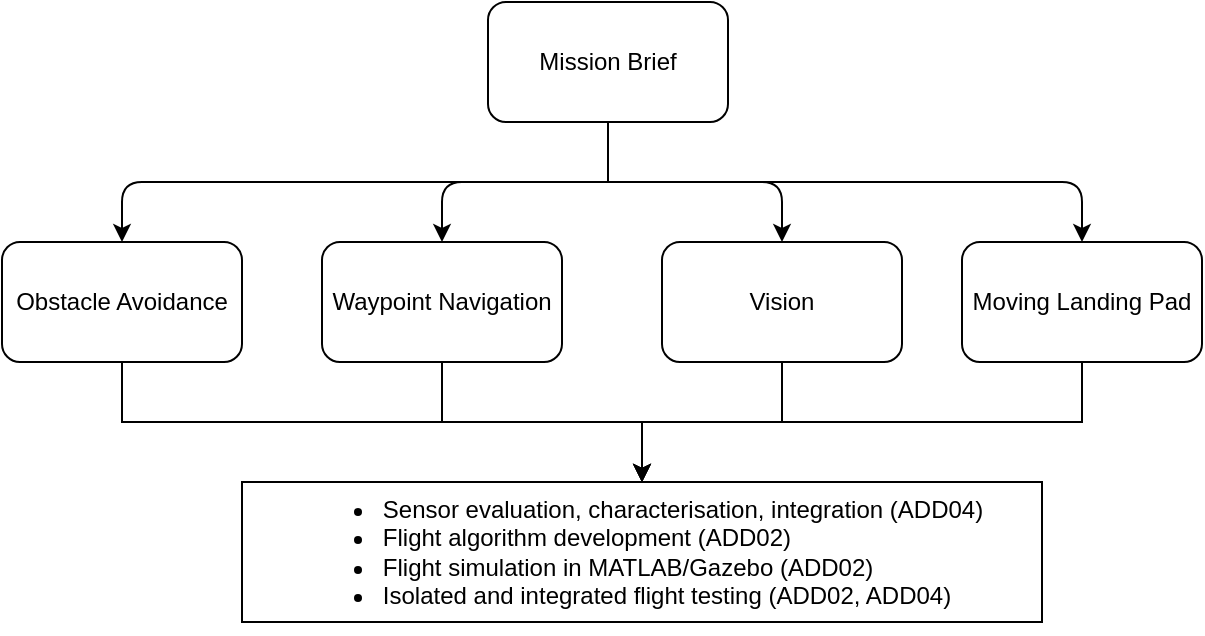 <mxfile version="10.7.7" type="github"><diagram id="D0A5wpj1kwv_f_Amhh5U" name="Page-1"><mxGraphModel dx="840" dy="404" grid="1" gridSize="10" guides="1" tooltips="1" connect="1" arrows="1" fold="1" page="1" pageScale="1" pageWidth="827" pageHeight="1169" math="0" shadow="0"><root><mxCell id="0"/><mxCell id="1" parent="0"/><mxCell id="YU5spEKKHHCM20kHeZLC-9" style="edgeStyle=none;curved=1;orthogonalLoop=1;jettySize=auto;html=1;exitX=0.5;exitY=1;exitDx=0;exitDy=0;startArrow=none;startFill=0;endArrow=none;endFill=0;strokeColor=#000000;fontSize=12;" edge="1" parent="1" source="PiP8Ng729c9WQ26DFlbT-1"><mxGeometry relative="1" as="geometry"><mxPoint x="473" y="150" as="targetPoint"/></mxGeometry></mxCell><mxCell id="PiP8Ng729c9WQ26DFlbT-1" value="Mission Brief" style="rounded=1;whiteSpace=wrap;html=1;" parent="1" vertex="1"><mxGeometry x="413" y="60" width="120" height="60" as="geometry"/></mxCell><mxCell id="PiP8Ng729c9WQ26DFlbT-3" value="Waypoint Navigation" style="rounded=1;whiteSpace=wrap;html=1;" parent="1" vertex="1"><mxGeometry x="330" y="180" width="120" height="60" as="geometry"/></mxCell><mxCell id="PiP8Ng729c9WQ26DFlbT-4" value="" style="endArrow=classic;html=1;" parent="1" edge="1"><mxGeometry width="50" height="50" relative="1" as="geometry"><mxPoint x="390" y="150" as="sourcePoint"/><mxPoint x="560" y="180" as="targetPoint"/><Array as="points"><mxPoint x="560" y="150"/></Array></mxGeometry></mxCell><mxCell id="PiP8Ng729c9WQ26DFlbT-14" style="edgeStyle=orthogonalEdgeStyle;rounded=0;orthogonalLoop=1;jettySize=auto;html=1;" parent="1" source="PiP8Ng729c9WQ26DFlbT-5" edge="1" target="p17j4Zy92m2M5ZwNcLSn-2"><mxGeometry relative="1" as="geometry"><mxPoint x="390" y="300" as="targetPoint"/><Array as="points"><mxPoint x="560" y="270"/><mxPoint x="490" y="270"/></Array></mxGeometry></mxCell><mxCell id="PiP8Ng729c9WQ26DFlbT-5" value="Vision" style="rounded=1;whiteSpace=wrap;html=1;" parent="1" vertex="1"><mxGeometry x="500" y="180" width="120" height="60" as="geometry"/></mxCell><mxCell id="PiP8Ng729c9WQ26DFlbT-6" value="" style="endArrow=classic;html=1;" parent="1" edge="1"><mxGeometry width="50" height="50" relative="1" as="geometry"><mxPoint x="390" y="150" as="sourcePoint"/><mxPoint x="230" y="180" as="targetPoint"/><Array as="points"><mxPoint x="230" y="150"/></Array></mxGeometry></mxCell><mxCell id="PiP8Ng729c9WQ26DFlbT-13" style="edgeStyle=orthogonalEdgeStyle;rounded=0;orthogonalLoop=1;jettySize=auto;html=1;exitX=0.5;exitY=1;exitDx=0;exitDy=0;entryX=0.5;entryY=0;entryDx=0;entryDy=0;" parent="1" source="PiP8Ng729c9WQ26DFlbT-7" edge="1" target="p17j4Zy92m2M5ZwNcLSn-2"><mxGeometry relative="1" as="geometry"><mxPoint x="390" y="300" as="targetPoint"/><Array as="points"><mxPoint x="230" y="270"/><mxPoint x="490" y="270"/></Array></mxGeometry></mxCell><mxCell id="PiP8Ng729c9WQ26DFlbT-7" value="Obstacle Avoidance" style="rounded=1;whiteSpace=wrap;html=1;" parent="1" vertex="1"><mxGeometry x="170" y="180" width="120" height="60" as="geometry"/></mxCell><mxCell id="p17j4Zy92m2M5ZwNcLSn-2" value="&lt;div style=&quot;text-align: left&quot;&gt;&lt;ul&gt;&lt;li&gt;Sensor evaluation, characterisation, integration (ADD04)&lt;/li&gt;&lt;li&gt;Flight algorithm development (ADD02)&lt;/li&gt;&lt;li&gt;Flight simulation in MATLAB/Gazebo (ADD02)&lt;/li&gt;&lt;li&gt;Isolated and integrated flight testing (ADD02, ADD04)&lt;/li&gt;&lt;/ul&gt;&lt;/div&gt;&lt;div style=&quot;text-align: left&quot;&gt;&lt;/div&gt;" style="html=1;" parent="1" vertex="1"><mxGeometry x="290" y="300" width="400" height="70" as="geometry"/></mxCell><mxCell id="YU5spEKKHHCM20kHeZLC-1" value="" style="endArrow=classic;html=1;" edge="1" parent="1"><mxGeometry width="50" height="50" relative="1" as="geometry"><mxPoint x="390" y="150" as="sourcePoint"/><mxPoint x="710" y="180" as="targetPoint"/><Array as="points"><mxPoint x="710" y="150"/></Array></mxGeometry></mxCell><mxCell id="YU5spEKKHHCM20kHeZLC-2" value="Moving Landing Pad" style="rounded=1;whiteSpace=wrap;html=1;" vertex="1" parent="1"><mxGeometry x="650" y="180" width="120" height="60" as="geometry"/></mxCell><mxCell id="YU5spEKKHHCM20kHeZLC-3" style="edgeStyle=orthogonalEdgeStyle;rounded=0;orthogonalLoop=1;jettySize=auto;html=1;entryX=0.5;entryY=0;entryDx=0;entryDy=0;" edge="1" parent="1" target="p17j4Zy92m2M5ZwNcLSn-2"><mxGeometry relative="1" as="geometry"><mxPoint x="540" y="300" as="targetPoint"/><Array as="points"><mxPoint x="710" y="270"/><mxPoint x="490" y="270"/></Array><mxPoint x="710" y="240" as="sourcePoint"/></mxGeometry></mxCell><mxCell id="YU5spEKKHHCM20kHeZLC-7" style="edgeStyle=orthogonalEdgeStyle;rounded=0;orthogonalLoop=1;jettySize=auto;html=1;entryX=0.5;entryY=0;entryDx=0;entryDy=0;exitX=0.5;exitY=1;exitDx=0;exitDy=0;" edge="1" parent="1" source="PiP8Ng729c9WQ26DFlbT-3"><mxGeometry relative="1" as="geometry"><mxPoint x="490" y="300" as="targetPoint"/><mxPoint x="400" y="240" as="sourcePoint"/><Array as="points"><mxPoint x="390" y="270"/><mxPoint x="490" y="270"/></Array></mxGeometry></mxCell><mxCell id="YU5spEKKHHCM20kHeZLC-8" value="" style="endArrow=classic;html=1;" edge="1" parent="1"><mxGeometry width="50" height="50" relative="1" as="geometry"><mxPoint x="550" y="150" as="sourcePoint"/><mxPoint x="390" y="180" as="targetPoint"/><Array as="points"><mxPoint x="390" y="150"/></Array></mxGeometry></mxCell></root></mxGraphModel></diagram></mxfile>